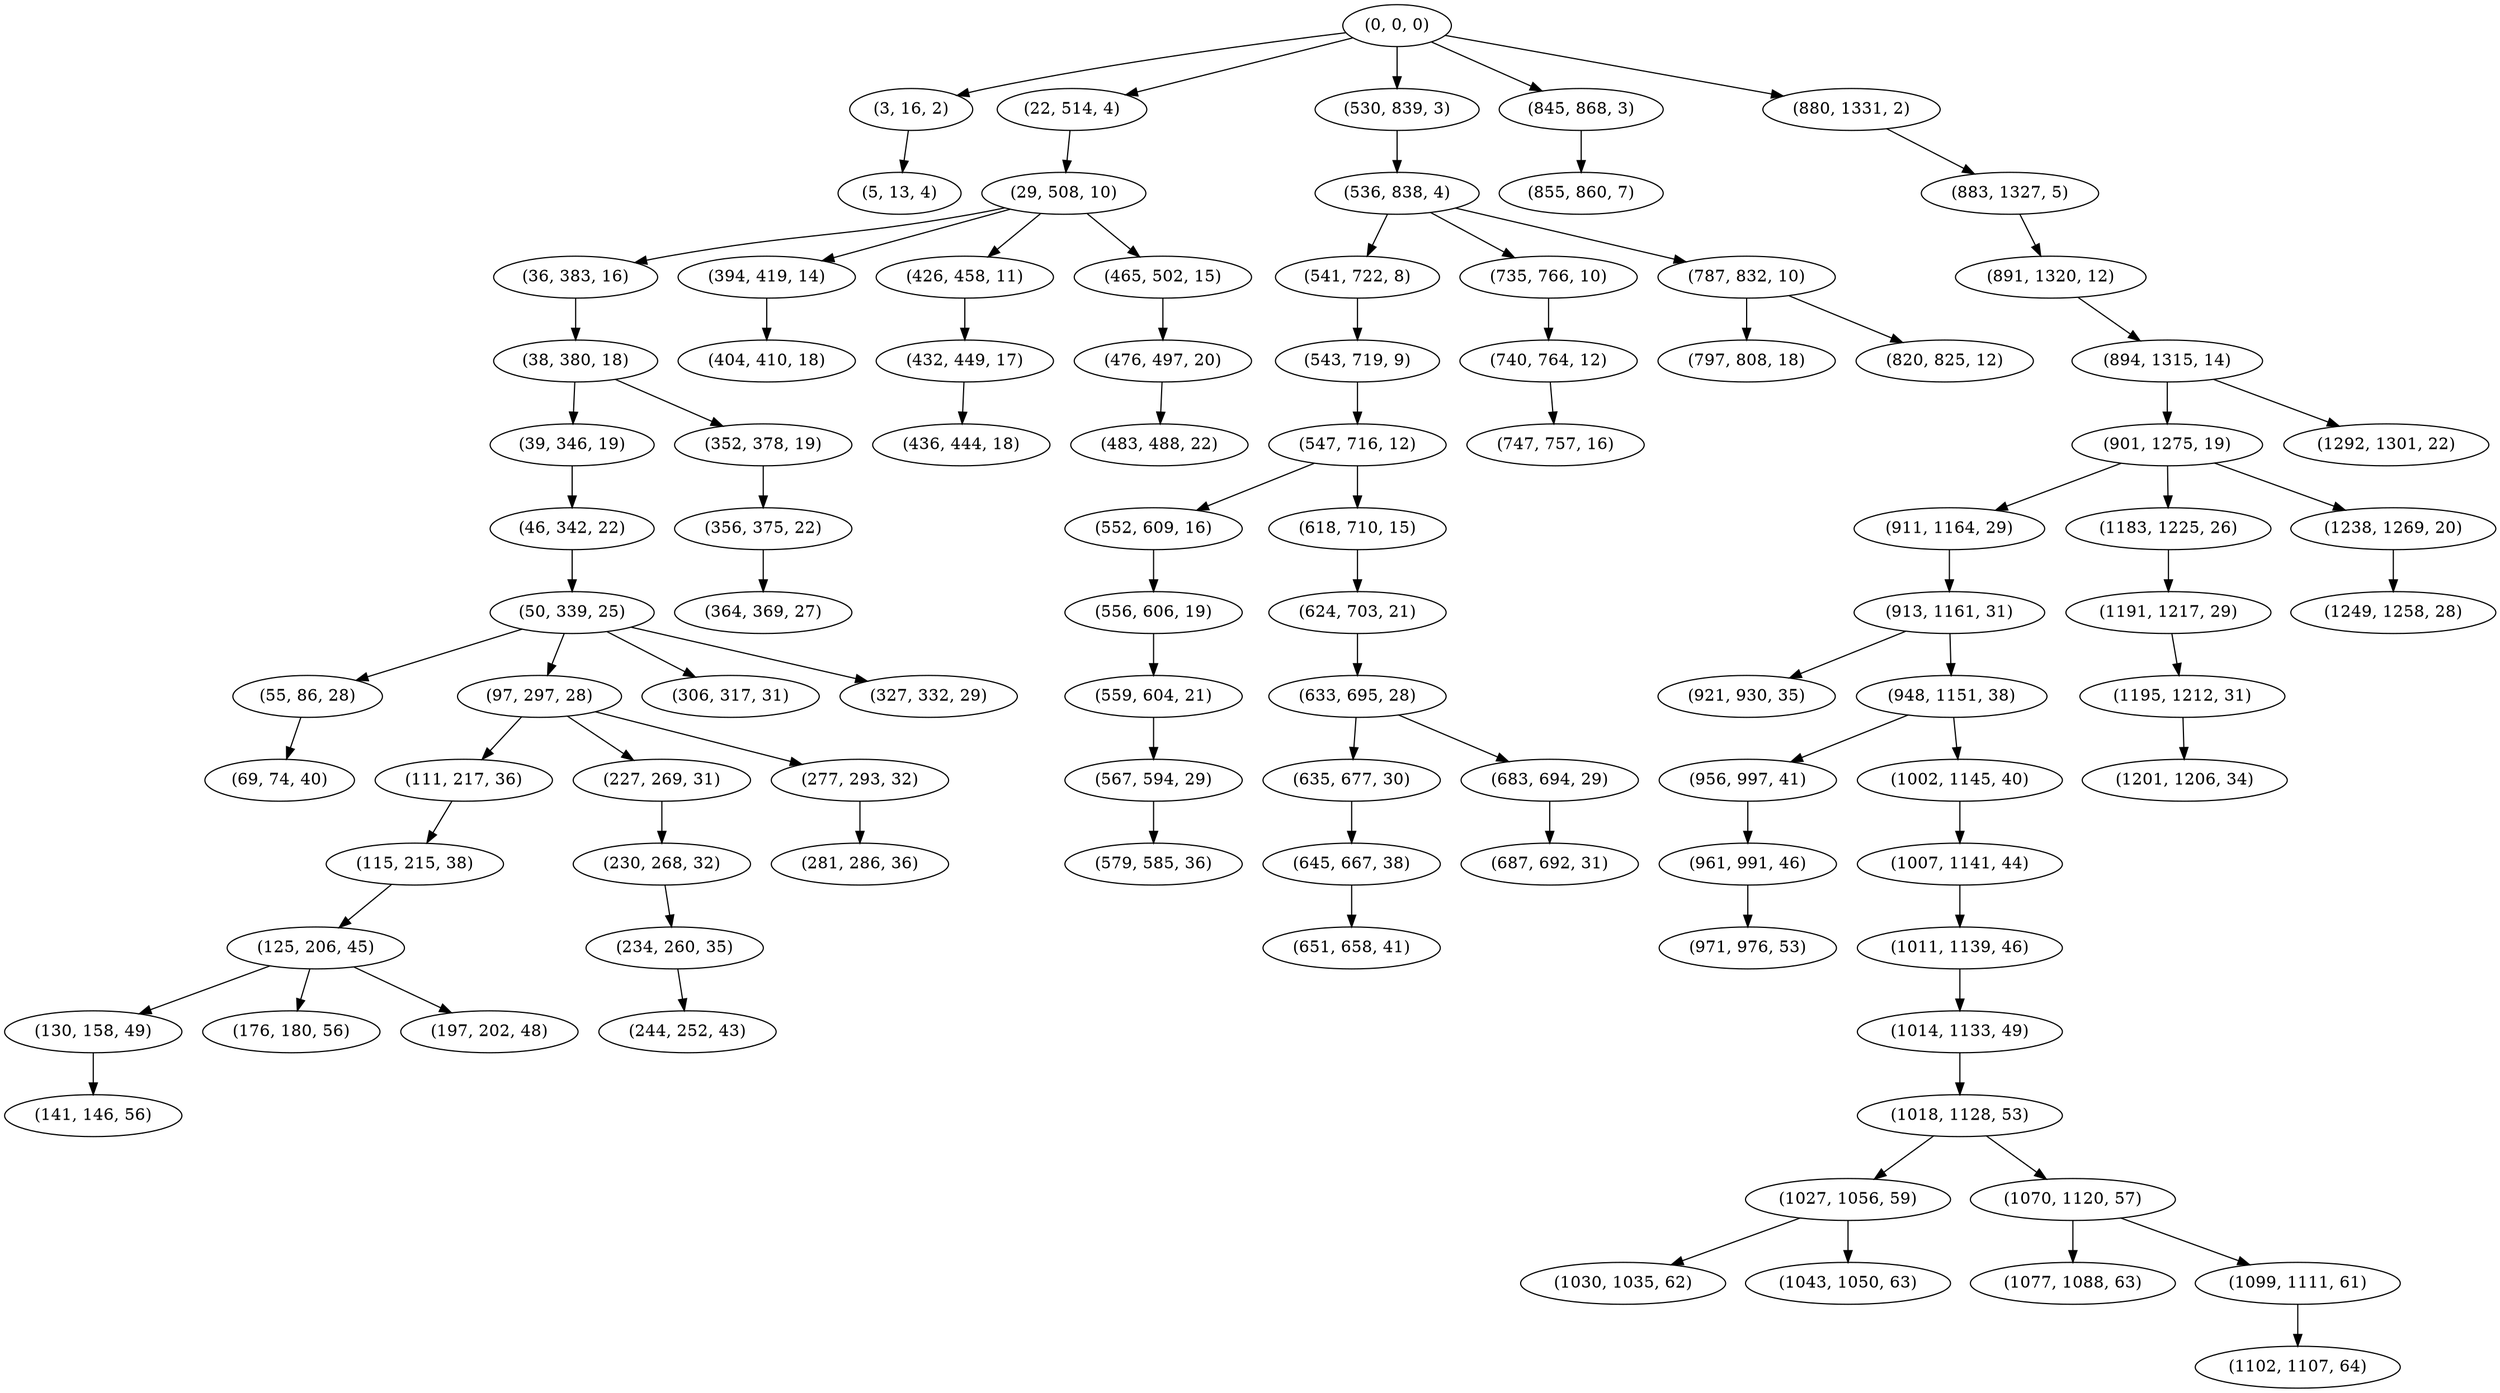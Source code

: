 digraph tree {
    "(0, 0, 0)";
    "(3, 16, 2)";
    "(5, 13, 4)";
    "(22, 514, 4)";
    "(29, 508, 10)";
    "(36, 383, 16)";
    "(38, 380, 18)";
    "(39, 346, 19)";
    "(46, 342, 22)";
    "(50, 339, 25)";
    "(55, 86, 28)";
    "(69, 74, 40)";
    "(97, 297, 28)";
    "(111, 217, 36)";
    "(115, 215, 38)";
    "(125, 206, 45)";
    "(130, 158, 49)";
    "(141, 146, 56)";
    "(176, 180, 56)";
    "(197, 202, 48)";
    "(227, 269, 31)";
    "(230, 268, 32)";
    "(234, 260, 35)";
    "(244, 252, 43)";
    "(277, 293, 32)";
    "(281, 286, 36)";
    "(306, 317, 31)";
    "(327, 332, 29)";
    "(352, 378, 19)";
    "(356, 375, 22)";
    "(364, 369, 27)";
    "(394, 419, 14)";
    "(404, 410, 18)";
    "(426, 458, 11)";
    "(432, 449, 17)";
    "(436, 444, 18)";
    "(465, 502, 15)";
    "(476, 497, 20)";
    "(483, 488, 22)";
    "(530, 839, 3)";
    "(536, 838, 4)";
    "(541, 722, 8)";
    "(543, 719, 9)";
    "(547, 716, 12)";
    "(552, 609, 16)";
    "(556, 606, 19)";
    "(559, 604, 21)";
    "(567, 594, 29)";
    "(579, 585, 36)";
    "(618, 710, 15)";
    "(624, 703, 21)";
    "(633, 695, 28)";
    "(635, 677, 30)";
    "(645, 667, 38)";
    "(651, 658, 41)";
    "(683, 694, 29)";
    "(687, 692, 31)";
    "(735, 766, 10)";
    "(740, 764, 12)";
    "(747, 757, 16)";
    "(787, 832, 10)";
    "(797, 808, 18)";
    "(820, 825, 12)";
    "(845, 868, 3)";
    "(855, 860, 7)";
    "(880, 1331, 2)";
    "(883, 1327, 5)";
    "(891, 1320, 12)";
    "(894, 1315, 14)";
    "(901, 1275, 19)";
    "(911, 1164, 29)";
    "(913, 1161, 31)";
    "(921, 930, 35)";
    "(948, 1151, 38)";
    "(956, 997, 41)";
    "(961, 991, 46)";
    "(971, 976, 53)";
    "(1002, 1145, 40)";
    "(1007, 1141, 44)";
    "(1011, 1139, 46)";
    "(1014, 1133, 49)";
    "(1018, 1128, 53)";
    "(1027, 1056, 59)";
    "(1030, 1035, 62)";
    "(1043, 1050, 63)";
    "(1070, 1120, 57)";
    "(1077, 1088, 63)";
    "(1099, 1111, 61)";
    "(1102, 1107, 64)";
    "(1183, 1225, 26)";
    "(1191, 1217, 29)";
    "(1195, 1212, 31)";
    "(1201, 1206, 34)";
    "(1238, 1269, 20)";
    "(1249, 1258, 28)";
    "(1292, 1301, 22)";
    "(0, 0, 0)" -> "(3, 16, 2)";
    "(0, 0, 0)" -> "(22, 514, 4)";
    "(0, 0, 0)" -> "(530, 839, 3)";
    "(0, 0, 0)" -> "(845, 868, 3)";
    "(0, 0, 0)" -> "(880, 1331, 2)";
    "(3, 16, 2)" -> "(5, 13, 4)";
    "(22, 514, 4)" -> "(29, 508, 10)";
    "(29, 508, 10)" -> "(36, 383, 16)";
    "(29, 508, 10)" -> "(394, 419, 14)";
    "(29, 508, 10)" -> "(426, 458, 11)";
    "(29, 508, 10)" -> "(465, 502, 15)";
    "(36, 383, 16)" -> "(38, 380, 18)";
    "(38, 380, 18)" -> "(39, 346, 19)";
    "(38, 380, 18)" -> "(352, 378, 19)";
    "(39, 346, 19)" -> "(46, 342, 22)";
    "(46, 342, 22)" -> "(50, 339, 25)";
    "(50, 339, 25)" -> "(55, 86, 28)";
    "(50, 339, 25)" -> "(97, 297, 28)";
    "(50, 339, 25)" -> "(306, 317, 31)";
    "(50, 339, 25)" -> "(327, 332, 29)";
    "(55, 86, 28)" -> "(69, 74, 40)";
    "(97, 297, 28)" -> "(111, 217, 36)";
    "(97, 297, 28)" -> "(227, 269, 31)";
    "(97, 297, 28)" -> "(277, 293, 32)";
    "(111, 217, 36)" -> "(115, 215, 38)";
    "(115, 215, 38)" -> "(125, 206, 45)";
    "(125, 206, 45)" -> "(130, 158, 49)";
    "(125, 206, 45)" -> "(176, 180, 56)";
    "(125, 206, 45)" -> "(197, 202, 48)";
    "(130, 158, 49)" -> "(141, 146, 56)";
    "(227, 269, 31)" -> "(230, 268, 32)";
    "(230, 268, 32)" -> "(234, 260, 35)";
    "(234, 260, 35)" -> "(244, 252, 43)";
    "(277, 293, 32)" -> "(281, 286, 36)";
    "(352, 378, 19)" -> "(356, 375, 22)";
    "(356, 375, 22)" -> "(364, 369, 27)";
    "(394, 419, 14)" -> "(404, 410, 18)";
    "(426, 458, 11)" -> "(432, 449, 17)";
    "(432, 449, 17)" -> "(436, 444, 18)";
    "(465, 502, 15)" -> "(476, 497, 20)";
    "(476, 497, 20)" -> "(483, 488, 22)";
    "(530, 839, 3)" -> "(536, 838, 4)";
    "(536, 838, 4)" -> "(541, 722, 8)";
    "(536, 838, 4)" -> "(735, 766, 10)";
    "(536, 838, 4)" -> "(787, 832, 10)";
    "(541, 722, 8)" -> "(543, 719, 9)";
    "(543, 719, 9)" -> "(547, 716, 12)";
    "(547, 716, 12)" -> "(552, 609, 16)";
    "(547, 716, 12)" -> "(618, 710, 15)";
    "(552, 609, 16)" -> "(556, 606, 19)";
    "(556, 606, 19)" -> "(559, 604, 21)";
    "(559, 604, 21)" -> "(567, 594, 29)";
    "(567, 594, 29)" -> "(579, 585, 36)";
    "(618, 710, 15)" -> "(624, 703, 21)";
    "(624, 703, 21)" -> "(633, 695, 28)";
    "(633, 695, 28)" -> "(635, 677, 30)";
    "(633, 695, 28)" -> "(683, 694, 29)";
    "(635, 677, 30)" -> "(645, 667, 38)";
    "(645, 667, 38)" -> "(651, 658, 41)";
    "(683, 694, 29)" -> "(687, 692, 31)";
    "(735, 766, 10)" -> "(740, 764, 12)";
    "(740, 764, 12)" -> "(747, 757, 16)";
    "(787, 832, 10)" -> "(797, 808, 18)";
    "(787, 832, 10)" -> "(820, 825, 12)";
    "(845, 868, 3)" -> "(855, 860, 7)";
    "(880, 1331, 2)" -> "(883, 1327, 5)";
    "(883, 1327, 5)" -> "(891, 1320, 12)";
    "(891, 1320, 12)" -> "(894, 1315, 14)";
    "(894, 1315, 14)" -> "(901, 1275, 19)";
    "(894, 1315, 14)" -> "(1292, 1301, 22)";
    "(901, 1275, 19)" -> "(911, 1164, 29)";
    "(901, 1275, 19)" -> "(1183, 1225, 26)";
    "(901, 1275, 19)" -> "(1238, 1269, 20)";
    "(911, 1164, 29)" -> "(913, 1161, 31)";
    "(913, 1161, 31)" -> "(921, 930, 35)";
    "(913, 1161, 31)" -> "(948, 1151, 38)";
    "(948, 1151, 38)" -> "(956, 997, 41)";
    "(948, 1151, 38)" -> "(1002, 1145, 40)";
    "(956, 997, 41)" -> "(961, 991, 46)";
    "(961, 991, 46)" -> "(971, 976, 53)";
    "(1002, 1145, 40)" -> "(1007, 1141, 44)";
    "(1007, 1141, 44)" -> "(1011, 1139, 46)";
    "(1011, 1139, 46)" -> "(1014, 1133, 49)";
    "(1014, 1133, 49)" -> "(1018, 1128, 53)";
    "(1018, 1128, 53)" -> "(1027, 1056, 59)";
    "(1018, 1128, 53)" -> "(1070, 1120, 57)";
    "(1027, 1056, 59)" -> "(1030, 1035, 62)";
    "(1027, 1056, 59)" -> "(1043, 1050, 63)";
    "(1070, 1120, 57)" -> "(1077, 1088, 63)";
    "(1070, 1120, 57)" -> "(1099, 1111, 61)";
    "(1099, 1111, 61)" -> "(1102, 1107, 64)";
    "(1183, 1225, 26)" -> "(1191, 1217, 29)";
    "(1191, 1217, 29)" -> "(1195, 1212, 31)";
    "(1195, 1212, 31)" -> "(1201, 1206, 34)";
    "(1238, 1269, 20)" -> "(1249, 1258, 28)";
}
